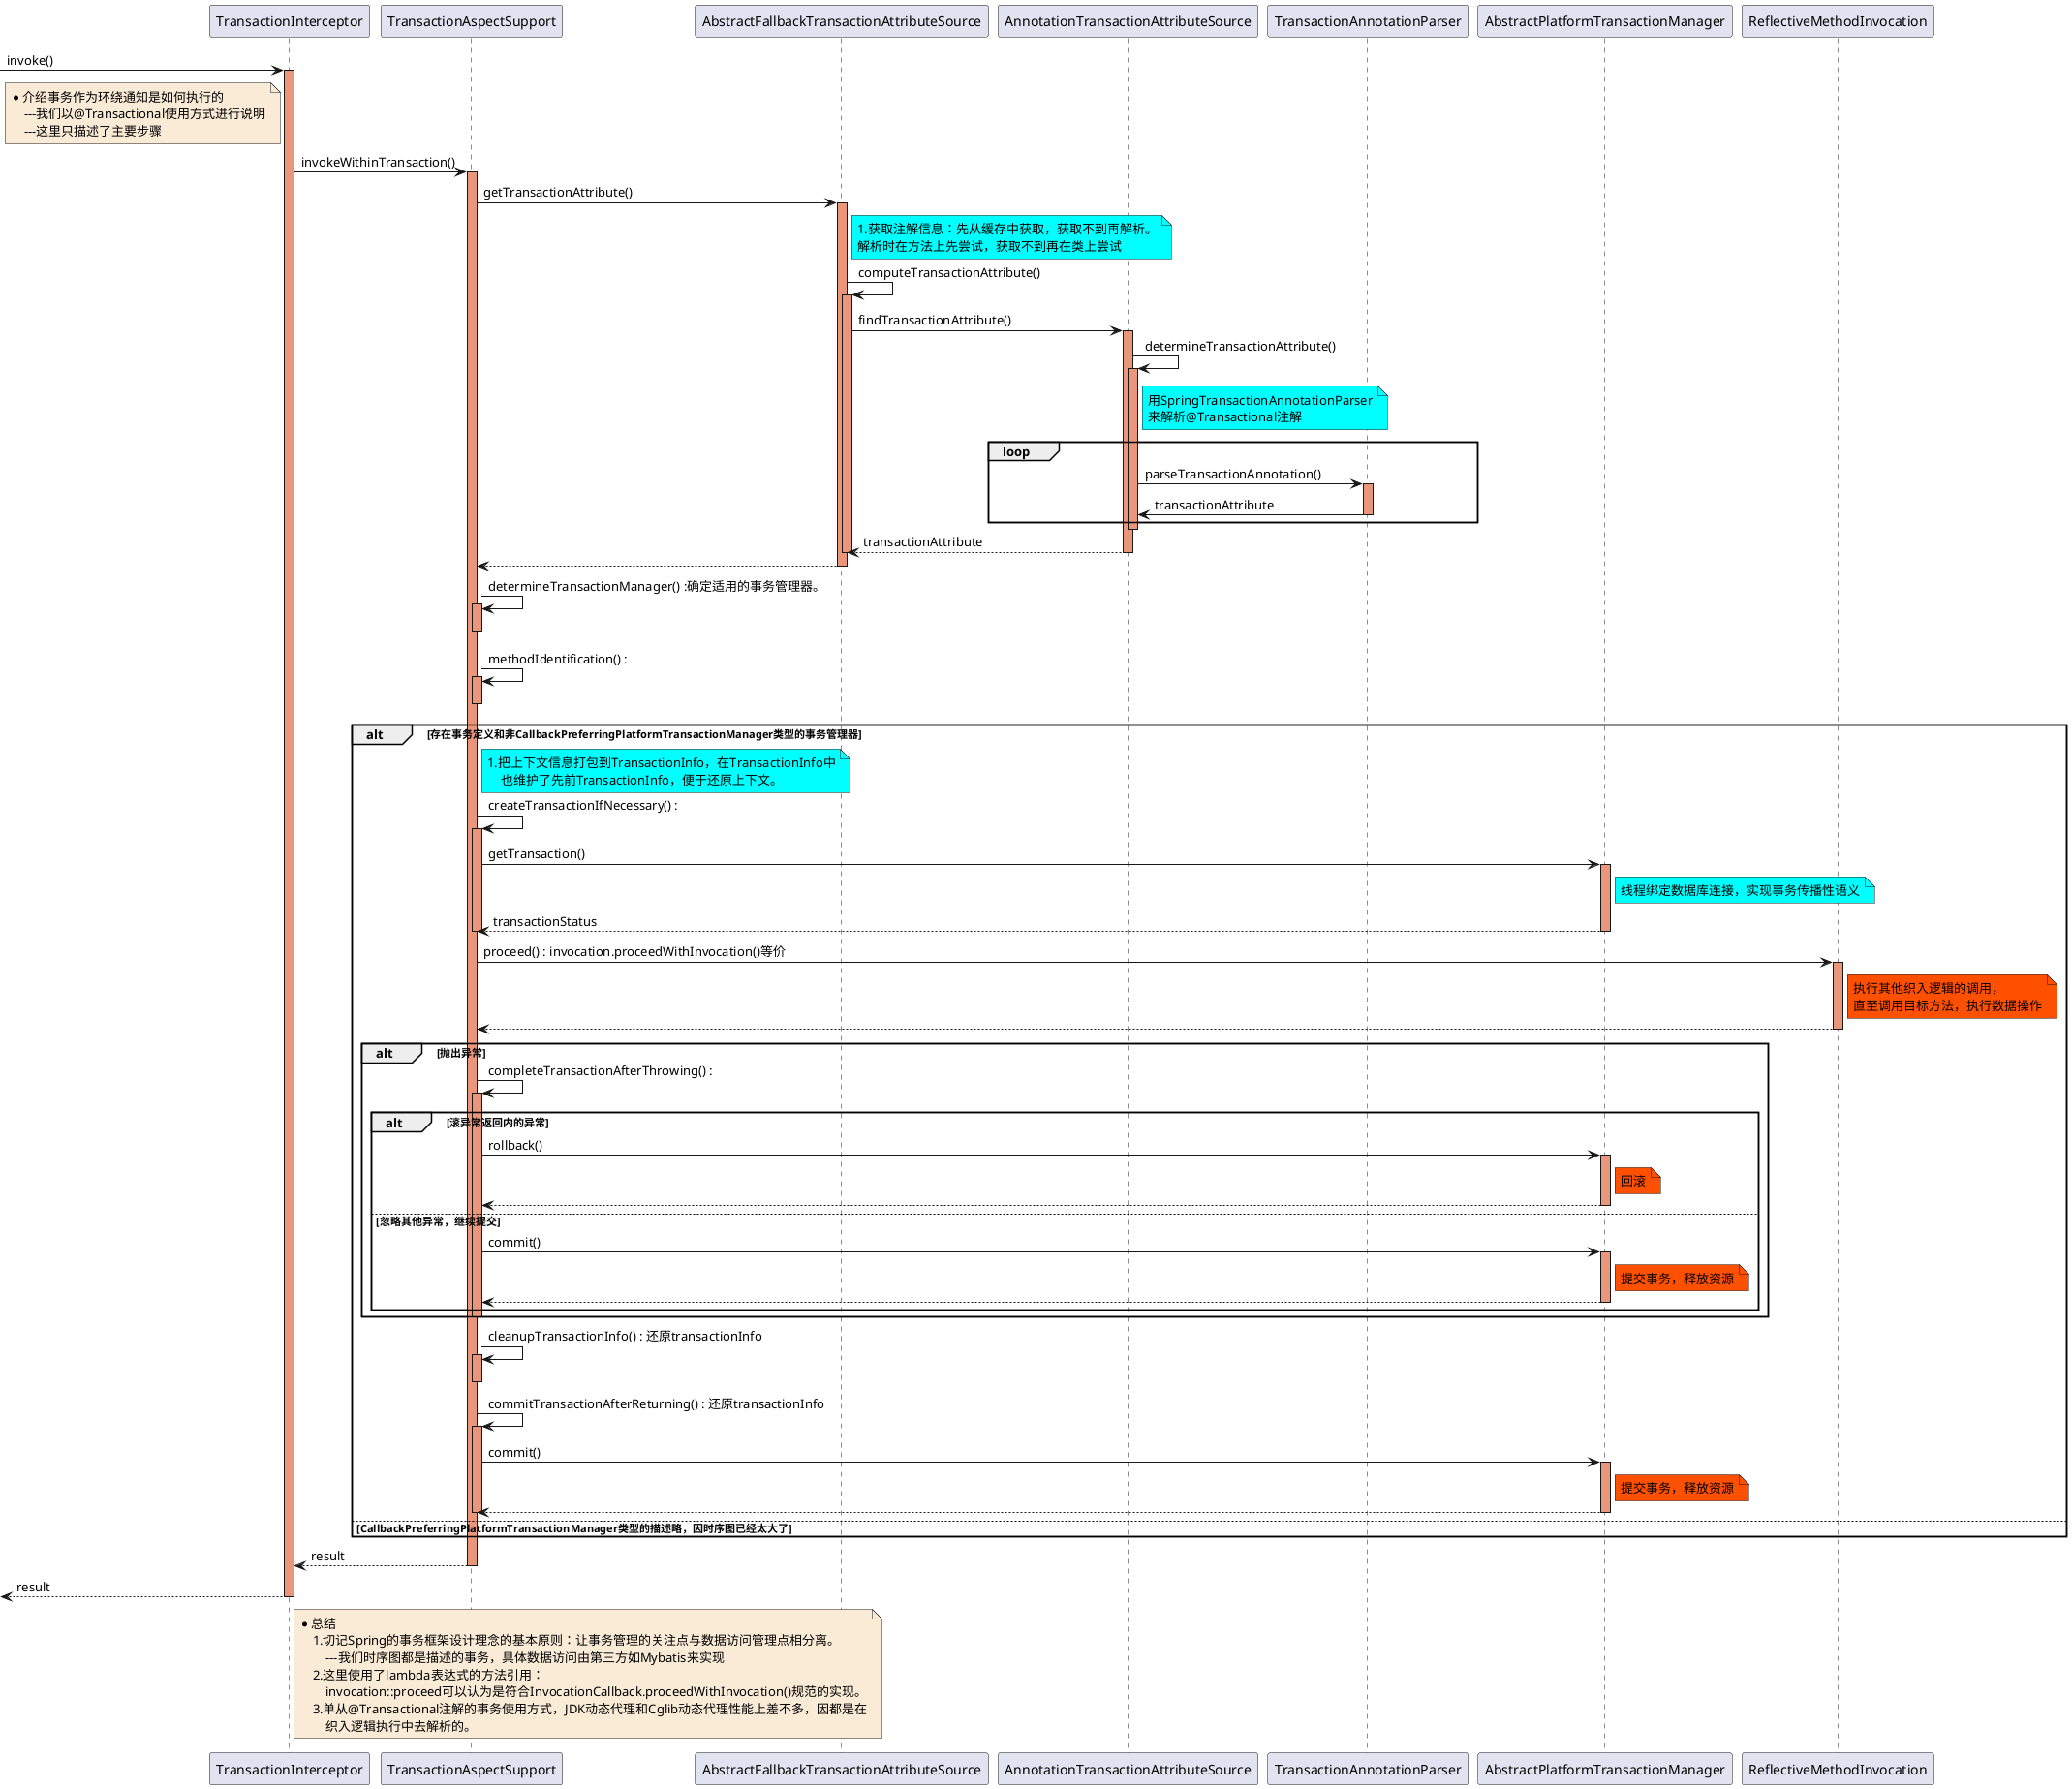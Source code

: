 @startuml
-> TransactionInterceptor: invoke()
activate TransactionInterceptor #DarkSalmon

note left of TransactionInterceptor #FAEBD7
    *介绍事务作为环绕通知是如何执行的
        ---我们以@Transactional使用方式进行说明
        ---这里只描述了主要步骤
end note

    TransactionInterceptor -> TransactionAspectSupport : invokeWithinTransaction()
    activate TransactionAspectSupport #DarkSalmon

        TransactionAspectSupport -> AbstractFallbackTransactionAttributeSource: getTransactionAttribute()
        activate AbstractFallbackTransactionAttributeSource #DarkSalmon
            note right of AbstractFallbackTransactionAttributeSource #aqua
                1.获取注解信息：先从缓存中获取，获取不到再解析。
                解析时在方法上先尝试，获取不到再在类上尝试
            end note

            AbstractFallbackTransactionAttributeSource -> AbstractFallbackTransactionAttributeSource:computeTransactionAttribute()
            activate AbstractFallbackTransactionAttributeSource #DarkSalmon

                AbstractFallbackTransactionAttributeSource -> AnnotationTransactionAttributeSource:findTransactionAttribute()
                activate AnnotationTransactionAttributeSource #DarkSalmon

                    AnnotationTransactionAttributeSource -> AnnotationTransactionAttributeSource : determineTransactionAttribute()
                    activate AnnotationTransactionAttributeSource #DarkSalmon
                        note right of AnnotationTransactionAttributeSource #aqua
                            用SpringTransactionAnnotationParser
                            来解析@Transactional注解
                        end note

                        loop
                            AnnotationTransactionAttributeSource -> TransactionAnnotationParser : parseTransactionAnnotation()
                            activate TransactionAnnotationParser #DarkSalmon
                            TransactionAnnotationParser -> AnnotationTransactionAttributeSource : transactionAttribute
                            deactivate TransactionAnnotationParser
                        end

                    deactivate AnnotationTransactionAttributeSource

                AnnotationTransactionAttributeSource --> AbstractFallbackTransactionAttributeSource : transactionAttribute
                deactivate AnnotationTransactionAttributeSource

            deactivate AbstractFallbackTransactionAttributeSource

        AbstractFallbackTransactionAttributeSource --> TransactionAspectSupport
        deactivate AbstractFallbackTransactionAttributeSource

        TransactionAspectSupport -> TransactionAspectSupport : determineTransactionManager() :确定适用的事务管理器。
        activate TransactionAspectSupport #DarkSalmon
        deactivate TransactionAspectSupport

        TransactionAspectSupport -> TransactionAspectSupport : methodIdentification() :
        activate TransactionAspectSupport #DarkSalmon
        deactivate TransactionAspectSupport

        alt 存在事务定义和非CallbackPreferringPlatformTransactionManager类型的事务管理器

            note right of TransactionAspectSupport #aqua
                1.把上下文信息打包到TransactionInfo，在TransactionInfo中
                    也维护了先前TransactionInfo，便于还原上下文。
            end note
            TransactionAspectSupport -> TransactionAspectSupport : createTransactionIfNecessary() :
            activate TransactionAspectSupport #DarkSalmon
                TransactionAspectSupport -> AbstractPlatformTransactionManager : getTransaction()
                activate AbstractPlatformTransactionManager #DarkSalmon
                    note right of AbstractPlatformTransactionManager #aqua
                        线程绑定数据库连接，实现事务传播性语义
                    end note
                AbstractPlatformTransactionManager --> TransactionAspectSupport : transactionStatus
                deactivate AbstractPlatformTransactionManager
            deactivate TransactionAspectSupport

            TransactionAspectSupport -> ReflectiveMethodInvocation : proceed() : invocation.proceedWithInvocation()等价
            activate ReflectiveMethodInvocation #DarkSalmon
                note right of ReflectiveMethodInvocation #FF5000
                    执行其他织入逻辑的调用，
                    直至调用目标方法，执行数据操作
                end note
            ReflectiveMethodInvocation --> TransactionAspectSupport
            deactivate ReflectiveMethodInvocation

            alt 抛出异常

                TransactionAspectSupport -> TransactionAspectSupport : completeTransactionAfterThrowing() :
                activate TransactionAspectSupport #DarkSalmon

                    alt 滚异常返回内的异常

                        TransactionAspectSupport -> AbstractPlatformTransactionManager : rollback()
                        activate AbstractPlatformTransactionManager #DarkSalmon
                            note right of AbstractPlatformTransactionManager #FF5000
                                回滚
                            end note
                        AbstractPlatformTransactionManager --> TransactionAspectSupport
                        deactivate AbstractPlatformTransactionManager

                    else 忽略其他异常，继续提交

                        TransactionAspectSupport -> AbstractPlatformTransactionManager : commit()
                        activate AbstractPlatformTransactionManager #DarkSalmon
                            note right of AbstractPlatformTransactionManager #FF5000
                                提交事务，释放资源
                            end note
                        AbstractPlatformTransactionManager --> TransactionAspectSupport
                        deactivate AbstractPlatformTransactionManager

                    end


                deactivate TransactionAspectSupport

            end

            TransactionAspectSupport -> TransactionAspectSupport : cleanupTransactionInfo() : 还原transactionInfo
            activate TransactionAspectSupport #DarkSalmon
            deactivate TransactionAspectSupport

            TransactionAspectSupport -> TransactionAspectSupport : commitTransactionAfterReturning() : 还原transactionInfo
            activate TransactionAspectSupport #DarkSalmon
                TransactionAspectSupport -> AbstractPlatformTransactionManager : commit()
                activate AbstractPlatformTransactionManager #DarkSalmon
                    note right of AbstractPlatformTransactionManager #FF5000
                        提交事务，释放资源
                    end note
                AbstractPlatformTransactionManager --> TransactionAspectSupport
                deactivate AbstractPlatformTransactionManager
            deactivate TransactionAspectSupport

        else CallbackPreferringPlatformTransactionManager类型的描述略，因时序图已经太大了

        end


    TransactionAspectSupport --> TransactionInterceptor : result
    deactivate TransactionAspectSupport




<-- TransactionInterceptor: result
deactivate TransactionInterceptor

note right of TransactionInterceptor #FAEBD7
    *总结
        1.切记Spring的事务框架设计理念的基本原则：让事务管理的关注点与数据访问管理点相分离。
            ---我们时序图都是描述的事务，具体数据访问由第三方如Mybatis来实现
        2.这里使用了lambda表达式的方法引用：
            invocation::proceed可以认为是符合InvocationCallback.proceedWithInvocation()规范的实现。
        3.单从@Transactional注解的事务使用方式，JDK动态代理和Cglib动态代理性能上差不多，因都是在
            织入逻辑执行中去解析的。
end note

@enduml